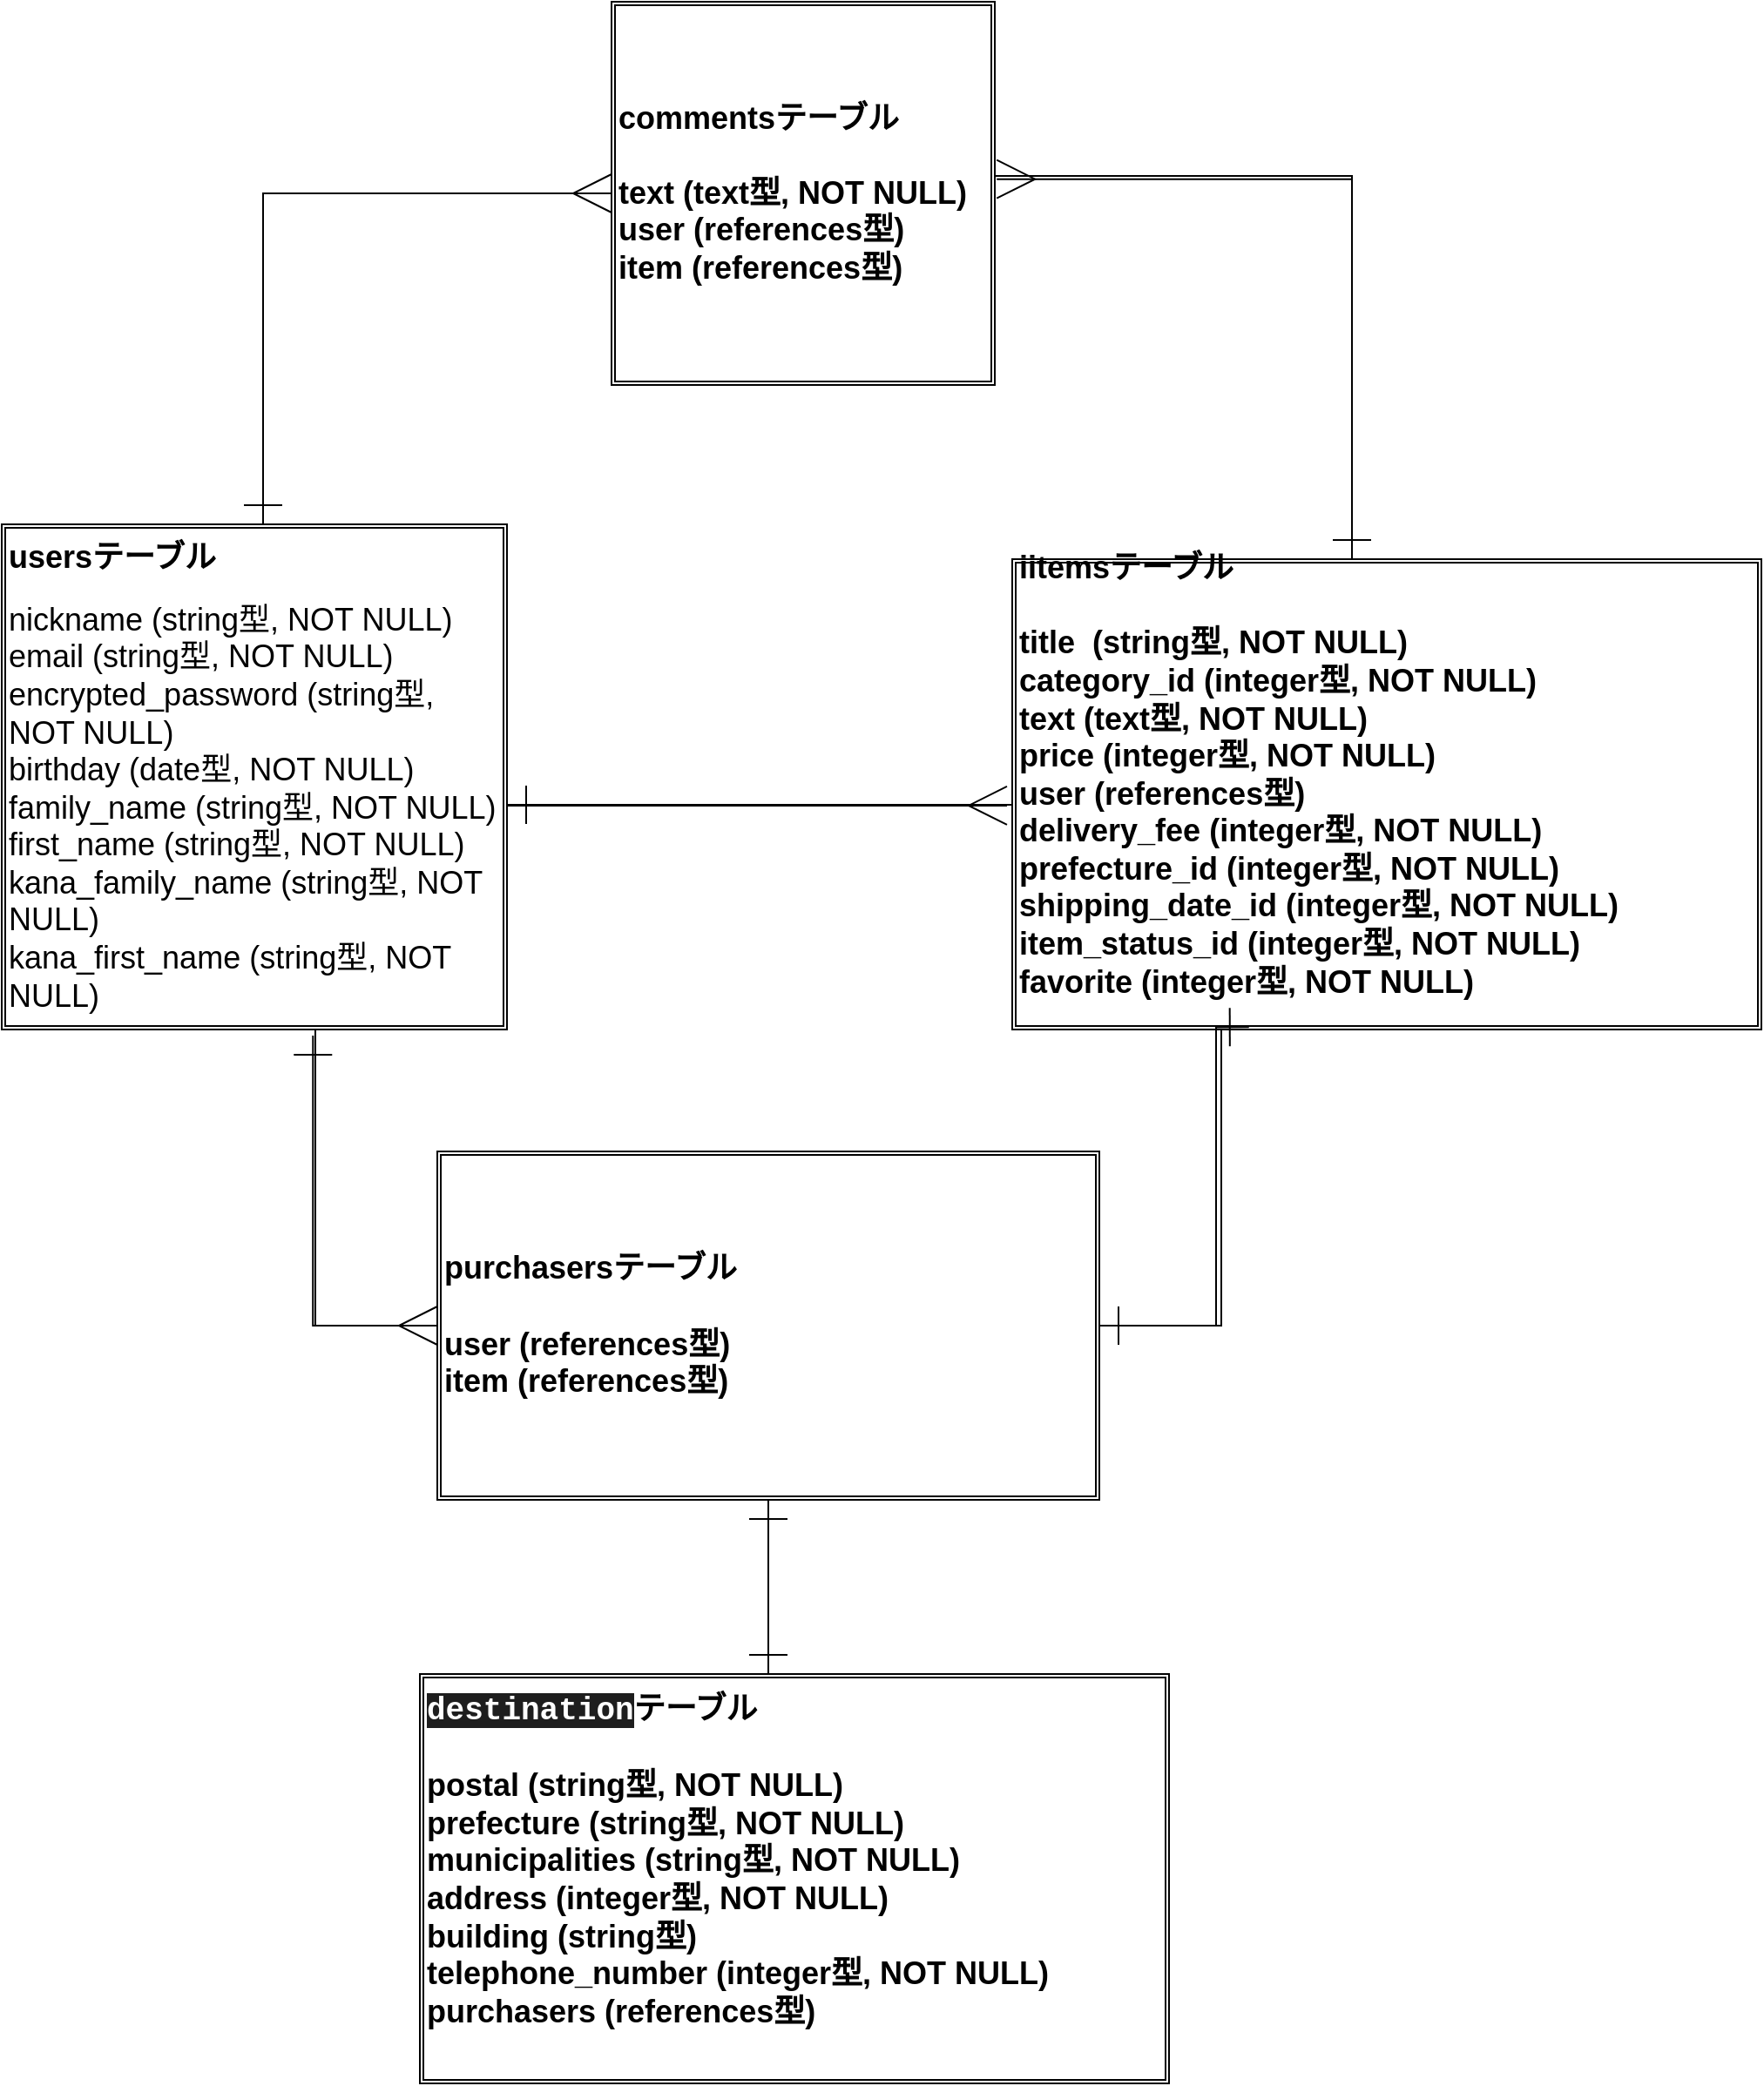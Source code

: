<mxfile version="13.6.5">
    <diagram id="k_L1zWPnHfctc9XNhzqV" name="ページ1">
        <mxGraphModel dx="1693" dy="2412" grid="1" gridSize="10" guides="1" tooltips="1" connect="1" arrows="1" fold="1" page="1" pageScale="1" pageWidth="827" pageHeight="1169" math="0" shadow="0">
            <root>
                <mxCell id="0"/>
                <mxCell id="1" parent="0"/>
                <mxCell id="39" style="edgeStyle=orthogonalEdgeStyle;sketch=0;orthogonalLoop=1;jettySize=auto;html=1;endArrow=ERmany;endFill=0;rounded=0;startSize=6;endSize=20;" parent="1" source="18" edge="1">
                    <mxGeometry relative="1" as="geometry">
                        <mxPoint x="380" y="-270" as="targetPoint"/>
                        <Array as="points">
                            <mxPoint x="180" y="-270"/>
                        </Array>
                    </mxGeometry>
                </mxCell>
                <mxCell id="65" style="edgeStyle=orthogonalEdgeStyle;rounded=0;orthogonalLoop=1;jettySize=auto;html=1;endArrow=ERmany;endFill=0;endSize=20;strokeWidth=1;entryX=0;entryY=0.5;entryDx=0;entryDy=0;" edge="1" parent="1" source="18" target="59">
                    <mxGeometry relative="1" as="geometry">
                        <mxPoint x="175" y="390" as="targetPoint"/>
                        <Array as="points">
                            <mxPoint x="210" y="380"/>
                        </Array>
                    </mxGeometry>
                </mxCell>
                <mxCell id="67" style="edgeStyle=orthogonalEdgeStyle;rounded=0;orthogonalLoop=1;jettySize=auto;html=1;entryX=0.524;entryY=1.007;entryDx=0;entryDy=0;entryPerimeter=0;endArrow=ERmany;endFill=0;endSize=20;strokeWidth=1;" edge="1" parent="1" source="18" target="19">
                    <mxGeometry relative="1" as="geometry">
                        <Array as="points">
                            <mxPoint x="450" y="81"/>
                        </Array>
                    </mxGeometry>
                </mxCell>
                <mxCell id="18" value="&lt;div&gt;&lt;b style=&quot;font-size: 18px&quot;&gt;usersテーブル&lt;/b&gt;&lt;/div&gt;&lt;font&gt;&lt;div&gt;&lt;br&gt;&lt;/div&gt;&lt;span style=&quot;font-size: 18px&quot;&gt;&lt;div&gt;&lt;span&gt;nickname (string型, NOT NULL)&lt;/span&gt;&lt;/div&gt;&lt;/span&gt;&lt;span style=&quot;font-size: 18px&quot;&gt;&lt;div&gt;&lt;span&gt;email (string型, NOT NULL)&lt;/span&gt;&lt;/div&gt;&lt;/span&gt;&lt;span style=&quot;font-size: 18px&quot;&gt;&lt;div&gt;&lt;span&gt;encrypted_password (string型, NOT NULL)&lt;/span&gt;&lt;/div&gt;&lt;/span&gt;&lt;div&gt;&lt;span style=&quot;font-size: 18px&quot;&gt;birthday (date型, NOT NULL)&lt;/span&gt;&lt;/div&gt;&lt;div&gt;&lt;span style=&quot;font-size: 18px&quot;&gt;family_name (string型, NOT NULL)&lt;/span&gt;&lt;/div&gt;&lt;div&gt;&lt;span style=&quot;font-size: 18px&quot;&gt;first_name (string型, NOT NULL)&lt;/span&gt;&lt;/div&gt;&lt;div&gt;&lt;span style=&quot;font-size: 18px&quot;&gt;kana_family_name (string型, NOT NULL)&lt;/span&gt;&lt;/div&gt;&lt;div&gt;&lt;span style=&quot;font-size: 18px&quot;&gt;kana_first_name (string型, NOT NULL)&lt;/span&gt;&lt;/div&gt;&lt;/font&gt;" style="shape=ext;double=1;whiteSpace=wrap;html=1;aspect=fixed;align=left;" parent="1" vertex="1">
                    <mxGeometry x="30" y="-80" width="290" height="290" as="geometry"/>
                </mxCell>
                <mxCell id="42" style="edgeStyle=orthogonalEdgeStyle;rounded=0;sketch=0;orthogonalLoop=1;jettySize=auto;html=1;startSize=6;endArrow=ERmany;endFill=0;endSize=20;targetPerimeterSpacing=0;strokeWidth=1;entryX=1.005;entryY=0.463;entryDx=0;entryDy=0;entryPerimeter=0;" parent="1" source="19" target="22" edge="1">
                    <mxGeometry relative="1" as="geometry">
                        <mxPoint x="805" y="-300" as="targetPoint"/>
                        <Array as="points">
                            <mxPoint x="805" y="-278"/>
                        </Array>
                    </mxGeometry>
                </mxCell>
                <mxCell id="55" style="edgeStyle=orthogonalEdgeStyle;rounded=0;orthogonalLoop=1;jettySize=auto;html=1;endArrow=ERone;endFill=0;strokeWidth=1;endSize=20;" edge="1" parent="1" source="19">
                    <mxGeometry relative="1" as="geometry">
                        <mxPoint x="320" y="81" as="targetPoint"/>
                        <Array as="points">
                            <mxPoint x="590" y="81"/>
                            <mxPoint x="590" y="81"/>
                        </Array>
                    </mxGeometry>
                </mxCell>
                <mxCell id="63" style="edgeStyle=orthogonalEdgeStyle;rounded=0;orthogonalLoop=1;jettySize=auto;html=1;endArrow=ERone;endFill=0;endSize=20;strokeWidth=1;entryX=1;entryY=0.5;entryDx=0;entryDy=0;" edge="1" parent="1" source="19" target="59">
                    <mxGeometry relative="1" as="geometry">
                        <mxPoint x="795" y="390" as="targetPoint"/>
                        <Array as="points">
                            <mxPoint x="730" y="380"/>
                        </Array>
                    </mxGeometry>
                </mxCell>
                <mxCell id="19" value="&lt;font size=&quot;1&quot;&gt;&lt;b style=&quot;font-size: 18px&quot;&gt;iitemsテーブル&lt;br&gt;&lt;br&gt;title&amp;nbsp; (string型, NOT NULL)&lt;br&gt;category_id (integer型, NOT NULL)&lt;br&gt;&lt;/b&gt;&lt;/font&gt;&lt;b style=&quot;font-size: 18px&quot;&gt;text (text型, NOT NULL)&lt;/b&gt;&lt;font size=&quot;1&quot;&gt;&lt;b style=&quot;font-size: 18px&quot;&gt;&lt;br&gt;price (integer型, NOT NULL)&lt;br&gt;user (references型)&lt;br&gt;delivery_fee (integer型, NOT NULL)&lt;br&gt;prefecture_id (integer型, NOT NULL)&lt;br&gt;shipping_date_id (integer型, NOT NULL)&lt;br&gt;item_status_id (integer型, NOT NULL)&lt;br&gt;&lt;/b&gt;&lt;/font&gt;&lt;b style=&quot;font-size: 18px&quot;&gt;favorite (integer型, NOT NULL)&lt;br&gt;&lt;/b&gt;&lt;font size=&quot;1&quot;&gt;&lt;b style=&quot;font-size: 18px&quot;&gt;&lt;br&gt;&lt;/b&gt;&lt;/font&gt;" style="shape=ext;double=1;rounded=0;whiteSpace=wrap;html=1;align=left;direction=south;" parent="1" vertex="1">
                    <mxGeometry x="610" y="-60" width="430" height="270" as="geometry"/>
                </mxCell>
                <mxCell id="24" style="edgeStyle=orthogonalEdgeStyle;rounded=0;orthogonalLoop=1;jettySize=auto;html=1;endArrow=ERone;endFill=0;strokeWidth=1;endSize=20;targetPerimeterSpacing=0;" parent="1" source="22" target="18" edge="1">
                    <mxGeometry relative="1" as="geometry">
                        <mxPoint x="170" y="-90" as="targetPoint"/>
                        <Array as="points">
                            <mxPoint x="180" y="-270"/>
                        </Array>
                    </mxGeometry>
                </mxCell>
                <mxCell id="40" style="edgeStyle=orthogonalEdgeStyle;rounded=0;sketch=0;orthogonalLoop=1;jettySize=auto;html=1;startSize=6;endArrow=ERone;endFill=0;endSize=20;targetPerimeterSpacing=0;strokeWidth=1;exitX=1;exitY=0.5;exitDx=0;exitDy=0;" parent="1" source="22" target="19" edge="1">
                    <mxGeometry relative="1" as="geometry">
                        <mxPoint x="660" y="-280" as="sourcePoint"/>
                        <Array as="points">
                            <mxPoint x="600" y="-280"/>
                            <mxPoint x="805" y="-280"/>
                        </Array>
                    </mxGeometry>
                </mxCell>
                <mxCell id="22" value="&lt;b&gt;&lt;font style=&quot;font-size: 18px&quot;&gt;commentsテーブル&lt;br&gt;&lt;br&gt;text (text型, NOT NULL)&lt;br&gt;user (references型)&lt;br&gt;item (references型)&lt;br&gt;&lt;/font&gt;&lt;/b&gt;" style="shape=ext;double=1;whiteSpace=wrap;html=1;aspect=fixed;align=left;" parent="1" vertex="1">
                    <mxGeometry x="380" y="-380" width="220" height="220" as="geometry"/>
                </mxCell>
                <mxCell id="70" style="edgeStyle=orthogonalEdgeStyle;rounded=0;orthogonalLoop=1;jettySize=auto;html=1;endArrow=ERone;endFill=0;endSize=20;strokeWidth=1;" edge="1" parent="1" source="29">
                    <mxGeometry relative="1" as="geometry">
                        <mxPoint x="470" y="480" as="targetPoint"/>
                        <Array as="points">
                            <mxPoint x="470" y="520"/>
                        </Array>
                    </mxGeometry>
                </mxCell>
                <mxCell id="29" value="&lt;b&gt;&lt;font style=&quot;font-size: 18px&quot;&gt;&lt;font color=&quot;#ffffff&quot; face=&quot;menlo, monaco, courier new, monospace&quot;&gt;&lt;span style=&quot;background-color: rgb(30 , 30 , 30)&quot;&gt;destination&lt;/span&gt;&lt;/font&gt;テーブル&lt;br&gt;&lt;br&gt;postal (string型, NOT NULL)&lt;br&gt;prefecture (string型, NOT NULL)&lt;br&gt;municipalities (string型, NOT NULL)&lt;br&gt;address (integer型, NOT NULL)&lt;br&gt;building (string型)&lt;br&gt;telephone_number (integer型, NOT NULL)&lt;br&gt;purchasers (references型)&lt;br&gt;&lt;br&gt;&lt;/font&gt;&lt;/b&gt;" style="shape=ext;double=1;rounded=0;whiteSpace=wrap;html=1;align=left;" parent="1" vertex="1">
                    <mxGeometry x="270" y="580" width="430" height="235" as="geometry"/>
                </mxCell>
                <mxCell id="62" style="edgeStyle=orthogonalEdgeStyle;rounded=0;orthogonalLoop=1;jettySize=auto;html=1;endArrow=ERone;endFill=0;endSize=20;strokeWidth=1;entryX=0.995;entryY=0.684;entryDx=0;entryDy=0;entryPerimeter=0;" edge="1" parent="1" source="59" target="19">
                    <mxGeometry relative="1" as="geometry">
                        <mxPoint x="740" y="380" as="targetPoint"/>
                        <Array as="points">
                            <mxPoint x="727" y="380"/>
                        </Array>
                    </mxGeometry>
                </mxCell>
                <mxCell id="64" style="edgeStyle=orthogonalEdgeStyle;rounded=0;orthogonalLoop=1;jettySize=auto;html=1;endArrow=ERone;endFill=0;endSize=20;strokeWidth=1;entryX=0.616;entryY=1.012;entryDx=0;entryDy=0;entryPerimeter=0;" edge="1" parent="1" source="59" target="18">
                    <mxGeometry relative="1" as="geometry">
                        <mxPoint x="200" y="380" as="targetPoint"/>
                        <Array as="points">
                            <mxPoint x="209" y="380"/>
                        </Array>
                    </mxGeometry>
                </mxCell>
                <mxCell id="69" style="edgeStyle=orthogonalEdgeStyle;rounded=0;orthogonalLoop=1;jettySize=auto;html=1;endArrow=ERone;endFill=0;endSize=20;strokeWidth=1;" edge="1" parent="1" source="59">
                    <mxGeometry relative="1" as="geometry">
                        <mxPoint x="470" y="580" as="targetPoint"/>
                    </mxGeometry>
                </mxCell>
                <mxCell id="59" value="&lt;font style=&quot;font-size: 18px&quot;&gt;&lt;b&gt;purchasersテーブル&lt;br&gt;&lt;br&gt;user (references型)&lt;br&gt;item (&lt;/b&gt;&lt;b&gt;references型)&lt;/b&gt;&lt;b&gt;&lt;br&gt;&lt;/b&gt;&lt;/font&gt;" style="shape=ext;double=1;rounded=0;whiteSpace=wrap;html=1;align=left;" vertex="1" parent="1">
                    <mxGeometry x="280" y="280" width="380" height="200" as="geometry"/>
                </mxCell>
            </root>
        </mxGraphModel>
    </diagram>
</mxfile>